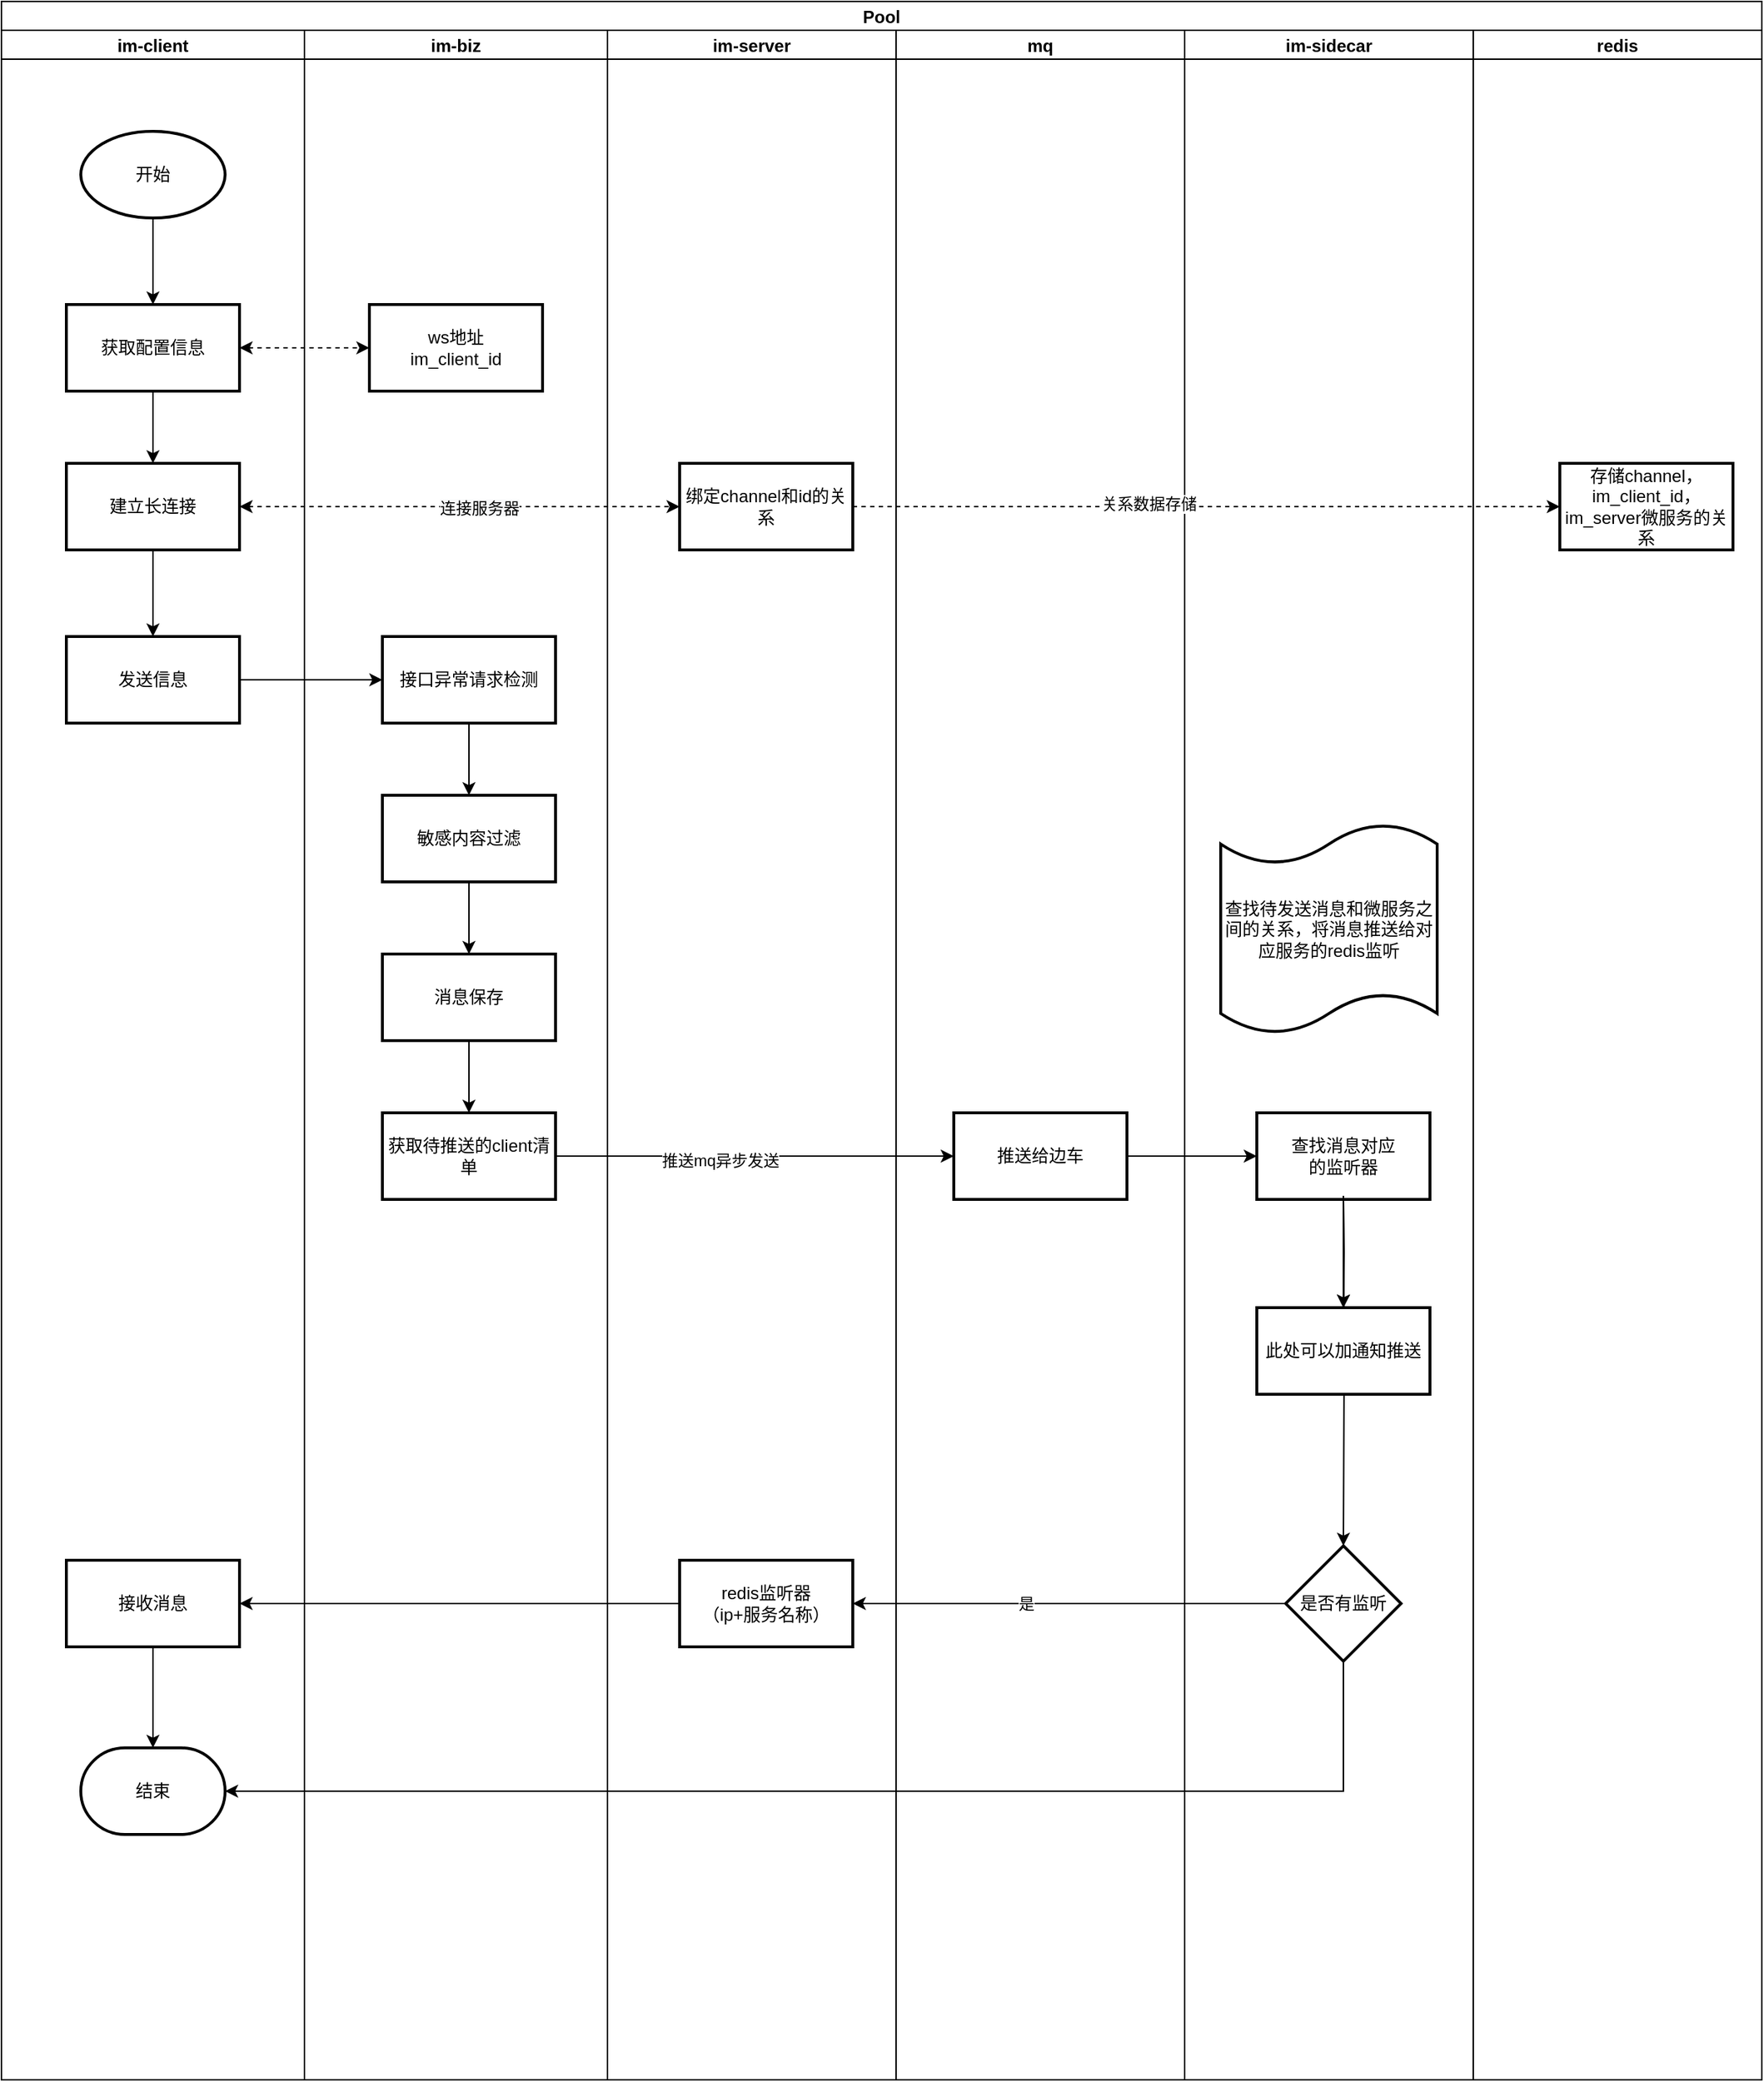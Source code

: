 <mxfile version="20.3.3" type="github">
  <diagram id="p_YzD1MOQoMGkonQV_qi" name="第 1 页">
    <mxGraphModel dx="1359" dy="781" grid="1" gridSize="10" guides="1" tooltips="1" connect="1" arrows="1" fold="1" page="1" pageScale="1" pageWidth="827" pageHeight="1169" math="0" shadow="0">
      <root>
        <mxCell id="0" />
        <mxCell id="1" parent="0" />
        <mxCell id="aXgUhf5NJgYudJebkA_Z-13" value="Pool" style="swimlane;childLayout=stackLayout;resizeParent=1;resizeParentMax=0;startSize=20;" vertex="1" parent="1">
          <mxGeometry x="30" y="20" width="1220" height="1440" as="geometry" />
        </mxCell>
        <mxCell id="aXgUhf5NJgYudJebkA_Z-14" value="im-client" style="swimlane;startSize=20;" vertex="1" parent="aXgUhf5NJgYudJebkA_Z-13">
          <mxGeometry y="20" width="210" height="1420" as="geometry" />
        </mxCell>
        <mxCell id="aXgUhf5NJgYudJebkA_Z-17" value="开始" style="strokeWidth=2;html=1;shape=mxgraph.flowchart.start_1;whiteSpace=wrap;" vertex="1" parent="aXgUhf5NJgYudJebkA_Z-14">
          <mxGeometry x="55" y="70" width="100" height="60" as="geometry" />
        </mxCell>
        <mxCell id="aXgUhf5NJgYudJebkA_Z-62" style="edgeStyle=orthogonalEdgeStyle;rounded=0;orthogonalLoop=1;jettySize=auto;html=1;startArrow=none;startFill=0;" edge="1" parent="aXgUhf5NJgYudJebkA_Z-14" source="aXgUhf5NJgYudJebkA_Z-101" target="aXgUhf5NJgYudJebkA_Z-61">
          <mxGeometry relative="1" as="geometry">
            <mxPoint x="105" y="1120" as="sourcePoint" />
          </mxGeometry>
        </mxCell>
        <mxCell id="aXgUhf5NJgYudJebkA_Z-61" value="结束" style="strokeWidth=2;html=1;shape=mxgraph.flowchart.terminator;whiteSpace=wrap;" vertex="1" parent="aXgUhf5NJgYudJebkA_Z-14">
          <mxGeometry x="55" y="1190" width="100" height="60" as="geometry" />
        </mxCell>
        <mxCell id="aXgUhf5NJgYudJebkA_Z-71" value="获取配置信息" style="whiteSpace=wrap;html=1;strokeWidth=2;" vertex="1" parent="aXgUhf5NJgYudJebkA_Z-14">
          <mxGeometry x="45" y="190" width="120" height="60" as="geometry" />
        </mxCell>
        <mxCell id="aXgUhf5NJgYudJebkA_Z-20" style="edgeStyle=orthogonalEdgeStyle;rounded=0;orthogonalLoop=1;jettySize=auto;html=1;entryX=0.5;entryY=0;entryDx=0;entryDy=0;" edge="1" parent="aXgUhf5NJgYudJebkA_Z-14" source="aXgUhf5NJgYudJebkA_Z-17" target="aXgUhf5NJgYudJebkA_Z-71">
          <mxGeometry relative="1" as="geometry">
            <mxPoint x="105" y="190" as="targetPoint" />
          </mxGeometry>
        </mxCell>
        <mxCell id="aXgUhf5NJgYudJebkA_Z-76" value="建立长连接" style="whiteSpace=wrap;html=1;strokeWidth=2;" vertex="1" parent="aXgUhf5NJgYudJebkA_Z-14">
          <mxGeometry x="45" y="300" width="120" height="60" as="geometry" />
        </mxCell>
        <mxCell id="aXgUhf5NJgYudJebkA_Z-77" value="" style="edgeStyle=orthogonalEdgeStyle;rounded=0;orthogonalLoop=1;jettySize=auto;html=1;startArrow=none;startFill=0;" edge="1" parent="aXgUhf5NJgYudJebkA_Z-14" source="aXgUhf5NJgYudJebkA_Z-71" target="aXgUhf5NJgYudJebkA_Z-76">
          <mxGeometry relative="1" as="geometry" />
        </mxCell>
        <mxCell id="aXgUhf5NJgYudJebkA_Z-81" value="发送信息" style="whiteSpace=wrap;html=1;strokeWidth=2;" vertex="1" parent="aXgUhf5NJgYudJebkA_Z-14">
          <mxGeometry x="45" y="420" width="120" height="60" as="geometry" />
        </mxCell>
        <mxCell id="aXgUhf5NJgYudJebkA_Z-82" value="" style="edgeStyle=orthogonalEdgeStyle;rounded=0;orthogonalLoop=1;jettySize=auto;html=1;startArrow=none;startFill=0;" edge="1" parent="aXgUhf5NJgYudJebkA_Z-14" source="aXgUhf5NJgYudJebkA_Z-76" target="aXgUhf5NJgYudJebkA_Z-81">
          <mxGeometry relative="1" as="geometry" />
        </mxCell>
        <mxCell id="aXgUhf5NJgYudJebkA_Z-101" value="接收消息" style="whiteSpace=wrap;html=1;strokeWidth=2;" vertex="1" parent="aXgUhf5NJgYudJebkA_Z-14">
          <mxGeometry x="45" y="1060" width="120" height="60" as="geometry" />
        </mxCell>
        <mxCell id="aXgUhf5NJgYudJebkA_Z-15" value="im-biz" style="swimlane;startSize=20;" vertex="1" parent="aXgUhf5NJgYudJebkA_Z-13">
          <mxGeometry x="210" y="20" width="210" height="1420" as="geometry" />
        </mxCell>
        <mxCell id="aXgUhf5NJgYudJebkA_Z-74" value="ws地址&lt;br&gt;im_client_id" style="whiteSpace=wrap;html=1;strokeWidth=2;" vertex="1" parent="aXgUhf5NJgYudJebkA_Z-15">
          <mxGeometry x="45" y="190" width="120" height="60" as="geometry" />
        </mxCell>
        <mxCell id="aXgUhf5NJgYudJebkA_Z-92" value="" style="edgeStyle=orthogonalEdgeStyle;rounded=0;orthogonalLoop=1;jettySize=auto;html=1;startArrow=none;startFill=0;" edge="1" parent="aXgUhf5NJgYudJebkA_Z-15" source="aXgUhf5NJgYudJebkA_Z-83" target="aXgUhf5NJgYudJebkA_Z-88">
          <mxGeometry relative="1" as="geometry" />
        </mxCell>
        <mxCell id="aXgUhf5NJgYudJebkA_Z-83" value="接口异常请求检测" style="whiteSpace=wrap;html=1;strokeWidth=2;" vertex="1" parent="aXgUhf5NJgYudJebkA_Z-15">
          <mxGeometry x="54" y="420" width="120" height="60" as="geometry" />
        </mxCell>
        <mxCell id="aXgUhf5NJgYudJebkA_Z-93" value="" style="edgeStyle=orthogonalEdgeStyle;rounded=0;orthogonalLoop=1;jettySize=auto;html=1;startArrow=none;startFill=0;" edge="1" parent="aXgUhf5NJgYudJebkA_Z-15" source="aXgUhf5NJgYudJebkA_Z-88" target="aXgUhf5NJgYudJebkA_Z-87">
          <mxGeometry relative="1" as="geometry" />
        </mxCell>
        <mxCell id="aXgUhf5NJgYudJebkA_Z-88" value="敏感内容过滤" style="whiteSpace=wrap;html=1;strokeWidth=2;" vertex="1" parent="aXgUhf5NJgYudJebkA_Z-15">
          <mxGeometry x="54" y="530" width="120" height="60" as="geometry" />
        </mxCell>
        <mxCell id="aXgUhf5NJgYudJebkA_Z-94" value="" style="edgeStyle=orthogonalEdgeStyle;rounded=0;orthogonalLoop=1;jettySize=auto;html=1;startArrow=none;startFill=0;" edge="1" parent="aXgUhf5NJgYudJebkA_Z-15" source="aXgUhf5NJgYudJebkA_Z-87" target="aXgUhf5NJgYudJebkA_Z-89">
          <mxGeometry relative="1" as="geometry" />
        </mxCell>
        <mxCell id="aXgUhf5NJgYudJebkA_Z-87" value="消息保存" style="whiteSpace=wrap;html=1;strokeWidth=2;" vertex="1" parent="aXgUhf5NJgYudJebkA_Z-15">
          <mxGeometry x="54" y="640" width="120" height="60" as="geometry" />
        </mxCell>
        <mxCell id="aXgUhf5NJgYudJebkA_Z-89" value="获取待推送的client清单" style="whiteSpace=wrap;html=1;strokeWidth=2;" vertex="1" parent="aXgUhf5NJgYudJebkA_Z-15">
          <mxGeometry x="54" y="750" width="120" height="60" as="geometry" />
        </mxCell>
        <mxCell id="aXgUhf5NJgYudJebkA_Z-16" value="im-server" style="swimlane;startSize=20;" vertex="1" parent="aXgUhf5NJgYudJebkA_Z-13">
          <mxGeometry x="420" y="20" width="200" height="1420" as="geometry" />
        </mxCell>
        <mxCell id="aXgUhf5NJgYudJebkA_Z-98" value="绑定channel和id的关系" style="whiteSpace=wrap;html=1;strokeWidth=2;" vertex="1" parent="aXgUhf5NJgYudJebkA_Z-16">
          <mxGeometry x="50" y="300" width="120" height="60" as="geometry" />
        </mxCell>
        <mxCell id="aXgUhf5NJgYudJebkA_Z-100" value="redis监听器&lt;br&gt;（ip+服务名称）" style="whiteSpace=wrap;html=1;strokeWidth=2;" vertex="1" parent="aXgUhf5NJgYudJebkA_Z-16">
          <mxGeometry x="50" y="1060" width="120" height="60" as="geometry" />
        </mxCell>
        <mxCell id="aXgUhf5NJgYudJebkA_Z-26" style="edgeStyle=orthogonalEdgeStyle;rounded=0;orthogonalLoop=1;jettySize=auto;html=1;startArrow=classic;startFill=1;dashed=1;" edge="1" parent="aXgUhf5NJgYudJebkA_Z-13" target="aXgUhf5NJgYudJebkA_Z-98" source="aXgUhf5NJgYudJebkA_Z-76">
          <mxGeometry relative="1" as="geometry">
            <mxPoint x="155" y="350" as="sourcePoint" />
            <mxPoint x="475" y="350" as="targetPoint" />
          </mxGeometry>
        </mxCell>
        <mxCell id="aXgUhf5NJgYudJebkA_Z-27" value="&lt;span style=&quot;background-color: rgb(248, 249, 250);&quot;&gt;连接服务器&lt;/span&gt;" style="edgeLabel;html=1;align=center;verticalAlign=middle;resizable=0;points=[];" vertex="1" connectable="0" parent="aXgUhf5NJgYudJebkA_Z-26">
          <mxGeometry x="0.087" y="-1" relative="1" as="geometry">
            <mxPoint as="offset" />
          </mxGeometry>
        </mxCell>
        <mxCell id="aXgUhf5NJgYudJebkA_Z-37" value="mq" style="swimlane;startSize=20;" vertex="1" parent="aXgUhf5NJgYudJebkA_Z-13">
          <mxGeometry x="620" y="20" width="200" height="1420" as="geometry" />
        </mxCell>
        <mxCell id="aXgUhf5NJgYudJebkA_Z-95" value="推送给边车" style="whiteSpace=wrap;html=1;strokeWidth=2;" vertex="1" parent="aXgUhf5NJgYudJebkA_Z-37">
          <mxGeometry x="40" y="750" width="120" height="60" as="geometry" />
        </mxCell>
        <mxCell id="aXgUhf5NJgYudJebkA_Z-47" value="im-sidecar" style="swimlane;startSize=20;" vertex="1" parent="aXgUhf5NJgYudJebkA_Z-13">
          <mxGeometry x="820" y="20" width="200" height="1420" as="geometry" />
        </mxCell>
        <mxCell id="aXgUhf5NJgYudJebkA_Z-65" value="" style="edgeStyle=orthogonalEdgeStyle;rounded=0;orthogonalLoop=1;jettySize=auto;html=1;startArrow=none;startFill=0;" edge="1" parent="aXgUhf5NJgYudJebkA_Z-47" target="aXgUhf5NJgYudJebkA_Z-64">
          <mxGeometry relative="1" as="geometry">
            <mxPoint x="110" y="807.5" as="sourcePoint" />
          </mxGeometry>
        </mxCell>
        <mxCell id="aXgUhf5NJgYudJebkA_Z-63" value="查找待发送消息和微服务之间的关系，将消息推送给对应服务的redis监听" style="shape=tape;whiteSpace=wrap;html=1;strokeWidth=2;size=0.19" vertex="1" parent="aXgUhf5NJgYudJebkA_Z-47">
          <mxGeometry x="25" y="550" width="150" height="145" as="geometry" />
        </mxCell>
        <mxCell id="aXgUhf5NJgYudJebkA_Z-64" value="是否有监听" style="rhombus;whiteSpace=wrap;html=1;strokeWidth=2;" vertex="1" parent="aXgUhf5NJgYudJebkA_Z-47">
          <mxGeometry x="70" y="1050" width="80" height="80" as="geometry" />
        </mxCell>
        <mxCell id="aXgUhf5NJgYudJebkA_Z-96" value="查找消息对应&lt;br&gt;的监听器" style="whiteSpace=wrap;html=1;strokeWidth=2;" vertex="1" parent="aXgUhf5NJgYudJebkA_Z-47">
          <mxGeometry x="50" y="750" width="120" height="60" as="geometry" />
        </mxCell>
        <mxCell id="aXgUhf5NJgYudJebkA_Z-49" value="" style="edgeStyle=orthogonalEdgeStyle;rounded=0;orthogonalLoop=1;jettySize=auto;html=1;startArrow=none;startFill=0;" edge="1" parent="aXgUhf5NJgYudJebkA_Z-13" source="aXgUhf5NJgYudJebkA_Z-95" target="aXgUhf5NJgYudJebkA_Z-96">
          <mxGeometry relative="1" as="geometry">
            <mxPoint x="770" y="800" as="sourcePoint" />
            <mxPoint x="880" y="800" as="targetPoint" />
          </mxGeometry>
        </mxCell>
        <mxCell id="aXgUhf5NJgYudJebkA_Z-57" style="edgeStyle=orthogonalEdgeStyle;rounded=0;orthogonalLoop=1;jettySize=auto;html=1;startArrow=none;startFill=0;exitX=0;exitY=0.5;exitDx=0;exitDy=0;" edge="1" parent="aXgUhf5NJgYudJebkA_Z-13" source="aXgUhf5NJgYudJebkA_Z-64" target="aXgUhf5NJgYudJebkA_Z-100">
          <mxGeometry relative="1" as="geometry">
            <mxPoint x="580" y="1110" as="targetPoint" />
          </mxGeometry>
        </mxCell>
        <mxCell id="aXgUhf5NJgYudJebkA_Z-58" value="是" style="edgeLabel;html=1;align=center;verticalAlign=middle;resizable=0;points=[];" vertex="1" connectable="0" parent="aXgUhf5NJgYudJebkA_Z-57">
          <mxGeometry x="0.2" relative="1" as="geometry">
            <mxPoint as="offset" />
          </mxGeometry>
        </mxCell>
        <mxCell id="aXgUhf5NJgYudJebkA_Z-60" style="edgeStyle=orthogonalEdgeStyle;rounded=0;orthogonalLoop=1;jettySize=auto;html=1;startArrow=none;startFill=0;" edge="1" parent="aXgUhf5NJgYudJebkA_Z-13" source="aXgUhf5NJgYudJebkA_Z-100" target="aXgUhf5NJgYudJebkA_Z-101">
          <mxGeometry relative="1" as="geometry">
            <mxPoint x="480" y="1110" as="sourcePoint" />
            <mxPoint x="155" y="1110" as="targetPoint" />
          </mxGeometry>
        </mxCell>
        <mxCell id="aXgUhf5NJgYudJebkA_Z-66" style="edgeStyle=orthogonalEdgeStyle;rounded=0;orthogonalLoop=1;jettySize=auto;html=1;entryX=1;entryY=0.5;entryDx=0;entryDy=0;entryPerimeter=0;startArrow=none;startFill=0;exitX=0.5;exitY=1;exitDx=0;exitDy=0;" edge="1" parent="aXgUhf5NJgYudJebkA_Z-13" source="aXgUhf5NJgYudJebkA_Z-64" target="aXgUhf5NJgYudJebkA_Z-61">
          <mxGeometry relative="1" as="geometry" />
        </mxCell>
        <mxCell id="aXgUhf5NJgYudJebkA_Z-50" value="redis" style="swimlane;startSize=20;" vertex="1" parent="aXgUhf5NJgYudJebkA_Z-13">
          <mxGeometry x="1020" y="20" width="200" height="1420" as="geometry" />
        </mxCell>
        <mxCell id="aXgUhf5NJgYudJebkA_Z-97" value="存储channel，im_client_id，im_server微服务的关系" style="whiteSpace=wrap;html=1;strokeWidth=2;" vertex="1" parent="aXgUhf5NJgYudJebkA_Z-50">
          <mxGeometry x="60" y="300" width="120" height="60" as="geometry" />
        </mxCell>
        <mxCell id="aXgUhf5NJgYudJebkA_Z-55" style="edgeStyle=orthogonalEdgeStyle;rounded=0;orthogonalLoop=1;jettySize=auto;html=1;startArrow=none;startFill=0;dashed=1;" edge="1" parent="aXgUhf5NJgYudJebkA_Z-13" source="aXgUhf5NJgYudJebkA_Z-98" target="aXgUhf5NJgYudJebkA_Z-97">
          <mxGeometry relative="1" as="geometry">
            <mxPoint x="575" y="350" as="sourcePoint" />
            <mxPoint x="1080" y="350" as="targetPoint" />
          </mxGeometry>
        </mxCell>
        <mxCell id="aXgUhf5NJgYudJebkA_Z-56" value="关系数据存储" style="edgeLabel;html=1;align=center;verticalAlign=middle;resizable=0;points=[];" vertex="1" connectable="0" parent="aXgUhf5NJgYudJebkA_Z-55">
          <mxGeometry x="-0.164" y="2" relative="1" as="geometry">
            <mxPoint as="offset" />
          </mxGeometry>
        </mxCell>
        <mxCell id="aXgUhf5NJgYudJebkA_Z-75" value="" style="edgeStyle=orthogonalEdgeStyle;rounded=0;orthogonalLoop=1;jettySize=auto;html=1;startArrow=classic;startFill=1;dashed=1;" edge="1" parent="aXgUhf5NJgYudJebkA_Z-13" source="aXgUhf5NJgYudJebkA_Z-71" target="aXgUhf5NJgYudJebkA_Z-74">
          <mxGeometry relative="1" as="geometry" />
        </mxCell>
        <mxCell id="aXgUhf5NJgYudJebkA_Z-84" value="" style="edgeStyle=orthogonalEdgeStyle;rounded=0;orthogonalLoop=1;jettySize=auto;html=1;startArrow=none;startFill=0;" edge="1" parent="aXgUhf5NJgYudJebkA_Z-13" source="aXgUhf5NJgYudJebkA_Z-81" target="aXgUhf5NJgYudJebkA_Z-83">
          <mxGeometry relative="1" as="geometry" />
        </mxCell>
        <mxCell id="aXgUhf5NJgYudJebkA_Z-90" style="edgeStyle=orthogonalEdgeStyle;rounded=0;orthogonalLoop=1;jettySize=auto;html=1;startArrow=none;startFill=0;" edge="1" parent="aXgUhf5NJgYudJebkA_Z-13" source="aXgUhf5NJgYudJebkA_Z-89" target="aXgUhf5NJgYudJebkA_Z-95">
          <mxGeometry relative="1" as="geometry">
            <mxPoint x="670" y="800" as="targetPoint" />
          </mxGeometry>
        </mxCell>
        <mxCell id="aXgUhf5NJgYudJebkA_Z-91" value="推送mq异步发送" style="edgeLabel;html=1;align=center;verticalAlign=middle;resizable=0;points=[];" vertex="1" connectable="0" parent="aXgUhf5NJgYudJebkA_Z-90">
          <mxGeometry x="-0.175" y="-3" relative="1" as="geometry">
            <mxPoint as="offset" />
          </mxGeometry>
        </mxCell>
        <mxCell id="aXgUhf5NJgYudJebkA_Z-69" value="此处可以加通知推送" style="whiteSpace=wrap;html=1;strokeWidth=2;" vertex="1" parent="1">
          <mxGeometry x="900" y="925" width="120" height="60" as="geometry" />
        </mxCell>
        <mxCell id="aXgUhf5NJgYudJebkA_Z-70" value="" style="edgeStyle=orthogonalEdgeStyle;rounded=0;orthogonalLoop=1;jettySize=auto;html=1;startArrow=none;startFill=0;" edge="1" parent="1" target="aXgUhf5NJgYudJebkA_Z-69">
          <mxGeometry relative="1" as="geometry">
            <mxPoint x="960" y="847.5" as="sourcePoint" />
          </mxGeometry>
        </mxCell>
        <mxCell id="aXgUhf5NJgYudJebkA_Z-99" value="" style="edgeStyle=orthogonalEdgeStyle;rounded=0;orthogonalLoop=1;jettySize=auto;html=1;startArrow=none;startFill=0;" edge="1" parent="1" source="aXgUhf5NJgYudJebkA_Z-96" target="aXgUhf5NJgYudJebkA_Z-69">
          <mxGeometry relative="1" as="geometry">
            <mxPoint x="960" y="840" as="sourcePoint" />
          </mxGeometry>
        </mxCell>
      </root>
    </mxGraphModel>
  </diagram>
</mxfile>
